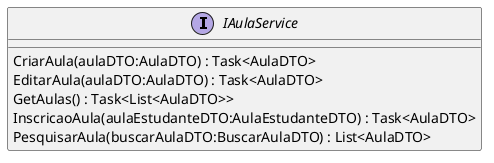 @startuml
interface IAulaService {
    CriarAula(aulaDTO:AulaDTO) : Task<AulaDTO>
    EditarAula(aulaDTO:AulaDTO) : Task<AulaDTO>
    GetAulas() : Task<List<AulaDTO>>
    InscricaoAula(aulaEstudanteDTO:AulaEstudanteDTO) : Task<AulaDTO>
    PesquisarAula(buscarAulaDTO:BuscarAulaDTO) : List<AulaDTO>
}
@enduml
